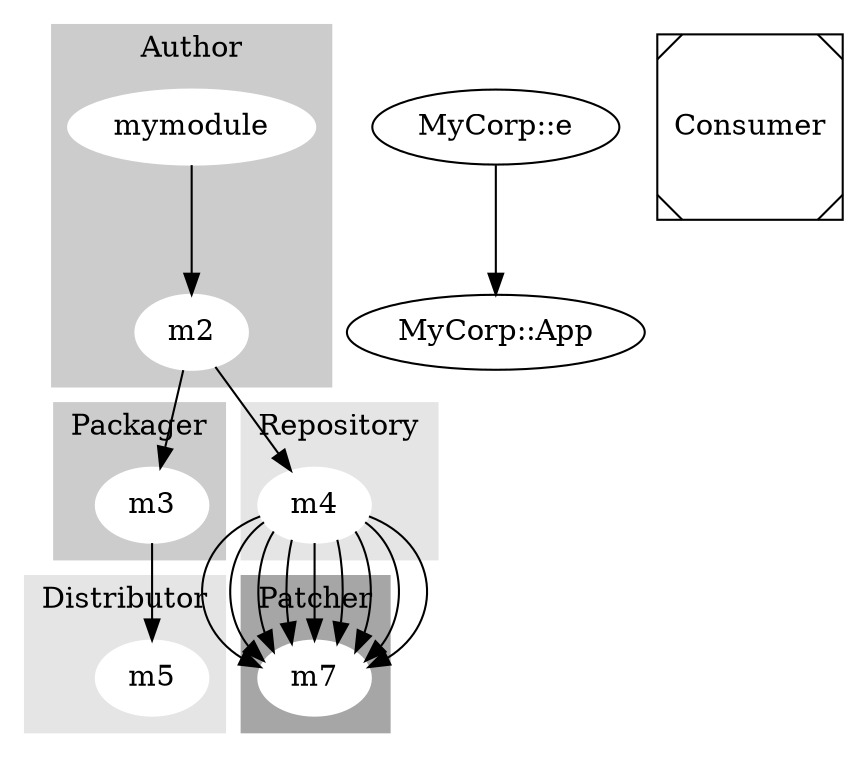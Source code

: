 # This file can be generated with https://dreampuf.github.io/GraphvizOnline/
# or https://sketchviz.com/

digraph CPANCompleteSupplyChain {

  subgraph cluster_author {
    style=filled;
    color="grey80";
	shape=Msquare;
    node [style=filled,color=white];
    label = "Author";

    "mymodule" -> "m2";
  }

  subgraph cluster_packager {
    style=filled;
    color="grey80";
    node [style=filled,color=white];
    label = "Packager";

    "m2" -> "m3";
  }


  subgraph cluster_repository {
    style=filled;
    color="grey90";
    node [style=filled,color=white];
    label = "Repository";

    "m2" -> "m4";
  }

  subgraph cluster_distributor {
    style=filled;
    color="grey90";
    node [style=filled,color=white];
    label = "Distributor";

    "m3" -> "m5";
  }

  subgraph cluster_patcher {
    style=filled;
    color="grey65";
    node [style=filled,color=white];
    label = "Patcher";

    "m4" -> "m7";
  }

  subgraph cluster_curator {
    style=filled;
    color="grey65";
    node [style=filled,color=white];
    label = "Curator";

    "m4" -> "m7";
  }

  subgraph cluster_reviewer {
    style=filled;
    color="grey65";
    node [style=filled,color=white];
    label = "Security reviewer / Pentester";

    "m4" -> "m7";
  }

  subgraph cluster_developer {
    style=filled;
    color="grey65";
    node [style=filled,color=white];
    label = "Developer";

    "m4" -> "m7";
  }

  subgraph cluster_tester {
    style=filled;
    color="grey65";
    node [style=filled,color=white];
    label = "Quality Assurance / Tester";

    "m4" -> "m7";
  }

  subgraph cluster_secops {
    style=filled;
    color="grey65";
    node [style=filled,color=white];
    label = "Security / Operations";

    "m4" -> "m7";
  }

  subgraph cluster_deployer {
    style=filled;
    color="grey65";
    node [style=filled,color=white];
    label = "Deployer";

    "m4" -> "m7";
  }

  subgraph cluster_consumer {
    style=filled;
    color="grey65";
    node [style=filled,color=white];
    label = "Consumer";

    "m4" -> "m7";
  }

  subgraph cluster_auditor {
    style=filled;
    color="grey65";
    node [style=filled,color=white];
    label = "Auditor";

    "m4" -> "m7";
  }

  "MyCorp::e" -> "MyCorp::App";
   "Consumer" [shape=Msquare];
}
